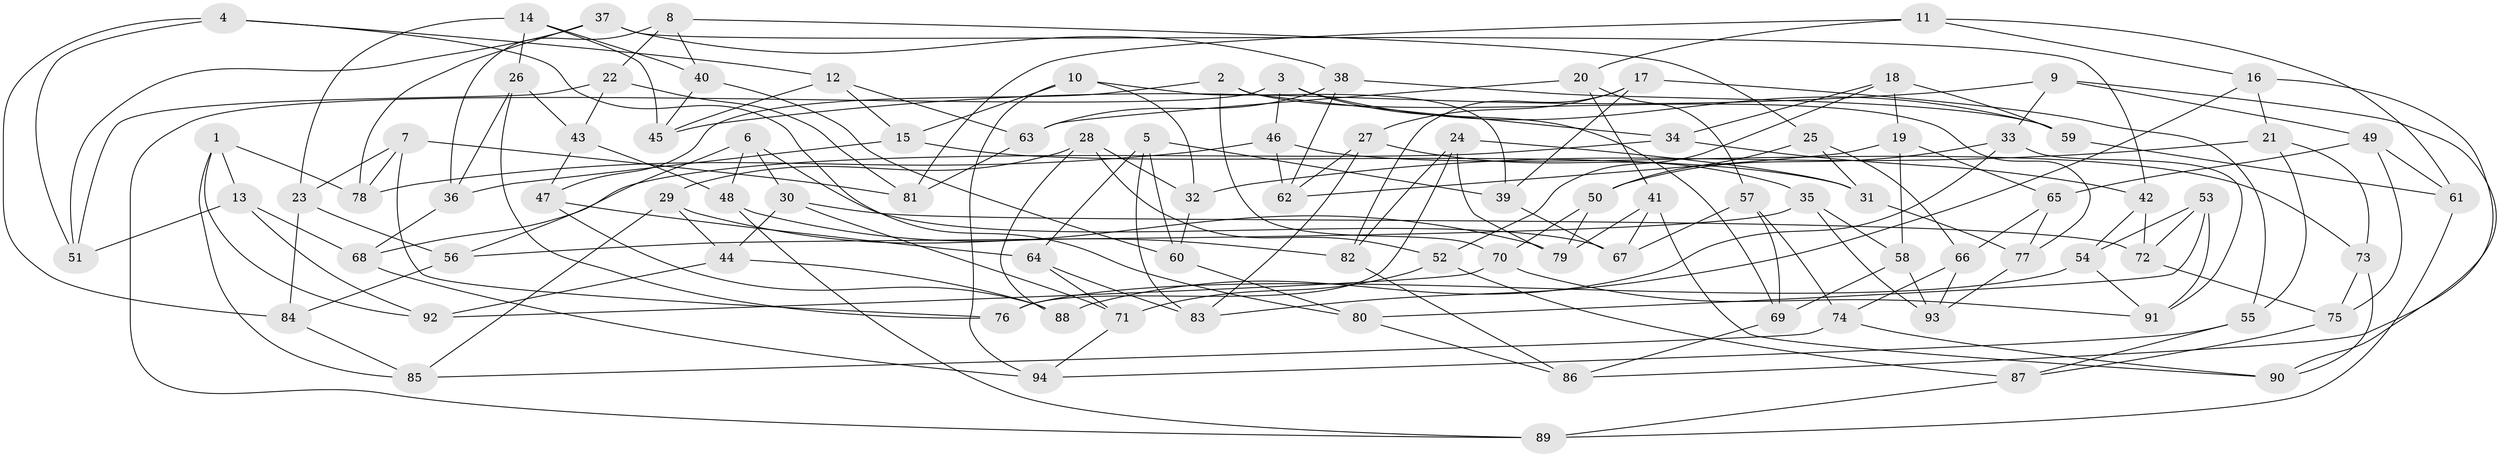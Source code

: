 // coarse degree distribution, {4: 0.14285714285714285, 8: 0.03571428571428571, 3: 0.25, 5: 0.14285714285714285, 6: 0.14285714285714285, 7: 0.17857142857142858, 11: 0.03571428571428571, 9: 0.03571428571428571, 10: 0.03571428571428571}
// Generated by graph-tools (version 1.1) at 2025/01/03/04/25 22:01:24]
// undirected, 94 vertices, 188 edges
graph export_dot {
graph [start="1"]
  node [color=gray90,style=filled];
  1;
  2;
  3;
  4;
  5;
  6;
  7;
  8;
  9;
  10;
  11;
  12;
  13;
  14;
  15;
  16;
  17;
  18;
  19;
  20;
  21;
  22;
  23;
  24;
  25;
  26;
  27;
  28;
  29;
  30;
  31;
  32;
  33;
  34;
  35;
  36;
  37;
  38;
  39;
  40;
  41;
  42;
  43;
  44;
  45;
  46;
  47;
  48;
  49;
  50;
  51;
  52;
  53;
  54;
  55;
  56;
  57;
  58;
  59;
  60;
  61;
  62;
  63;
  64;
  65;
  66;
  67;
  68;
  69;
  70;
  71;
  72;
  73;
  74;
  75;
  76;
  77;
  78;
  79;
  80;
  81;
  82;
  83;
  84;
  85;
  86;
  87;
  88;
  89;
  90;
  91;
  92;
  93;
  94;
  1 -- 85;
  1 -- 92;
  1 -- 78;
  1 -- 13;
  2 -- 47;
  2 -- 77;
  2 -- 34;
  2 -- 70;
  3 -- 59;
  3 -- 46;
  3 -- 69;
  3 -- 89;
  4 -- 51;
  4 -- 12;
  4 -- 80;
  4 -- 84;
  5 -- 64;
  5 -- 83;
  5 -- 39;
  5 -- 60;
  6 -- 67;
  6 -- 48;
  6 -- 56;
  6 -- 30;
  7 -- 81;
  7 -- 76;
  7 -- 23;
  7 -- 78;
  8 -- 40;
  8 -- 36;
  8 -- 22;
  8 -- 25;
  9 -- 45;
  9 -- 33;
  9 -- 49;
  9 -- 90;
  10 -- 39;
  10 -- 15;
  10 -- 32;
  10 -- 94;
  11 -- 61;
  11 -- 20;
  11 -- 16;
  11 -- 81;
  12 -- 63;
  12 -- 15;
  12 -- 45;
  13 -- 51;
  13 -- 68;
  13 -- 92;
  14 -- 26;
  14 -- 40;
  14 -- 23;
  14 -- 45;
  15 -- 36;
  15 -- 31;
  16 -- 21;
  16 -- 83;
  16 -- 86;
  17 -- 27;
  17 -- 39;
  17 -- 55;
  17 -- 82;
  18 -- 19;
  18 -- 59;
  18 -- 52;
  18 -- 34;
  19 -- 62;
  19 -- 65;
  19 -- 58;
  20 -- 41;
  20 -- 57;
  20 -- 63;
  21 -- 73;
  21 -- 32;
  21 -- 55;
  22 -- 43;
  22 -- 51;
  22 -- 81;
  23 -- 56;
  23 -- 84;
  24 -- 76;
  24 -- 82;
  24 -- 31;
  24 -- 79;
  25 -- 31;
  25 -- 66;
  25 -- 50;
  26 -- 36;
  26 -- 76;
  26 -- 43;
  27 -- 62;
  27 -- 83;
  27 -- 35;
  28 -- 32;
  28 -- 88;
  28 -- 29;
  28 -- 52;
  29 -- 85;
  29 -- 44;
  29 -- 82;
  30 -- 71;
  30 -- 72;
  30 -- 44;
  31 -- 77;
  32 -- 60;
  33 -- 50;
  33 -- 88;
  33 -- 91;
  34 -- 42;
  34 -- 68;
  35 -- 93;
  35 -- 58;
  35 -- 56;
  36 -- 68;
  37 -- 51;
  37 -- 42;
  37 -- 78;
  37 -- 38;
  38 -- 62;
  38 -- 63;
  38 -- 59;
  39 -- 67;
  40 -- 45;
  40 -- 60;
  41 -- 79;
  41 -- 90;
  41 -- 67;
  42 -- 54;
  42 -- 72;
  43 -- 47;
  43 -- 48;
  44 -- 92;
  44 -- 88;
  46 -- 78;
  46 -- 73;
  46 -- 62;
  47 -- 64;
  47 -- 88;
  48 -- 89;
  48 -- 79;
  49 -- 61;
  49 -- 75;
  49 -- 65;
  50 -- 79;
  50 -- 70;
  52 -- 71;
  52 -- 87;
  53 -- 54;
  53 -- 91;
  53 -- 72;
  53 -- 80;
  54 -- 91;
  54 -- 76;
  55 -- 87;
  55 -- 94;
  56 -- 84;
  57 -- 67;
  57 -- 74;
  57 -- 69;
  58 -- 93;
  58 -- 69;
  59 -- 61;
  60 -- 80;
  61 -- 89;
  63 -- 81;
  64 -- 83;
  64 -- 71;
  65 -- 77;
  65 -- 66;
  66 -- 74;
  66 -- 93;
  68 -- 94;
  69 -- 86;
  70 -- 91;
  70 -- 92;
  71 -- 94;
  72 -- 75;
  73 -- 90;
  73 -- 75;
  74 -- 85;
  74 -- 90;
  75 -- 87;
  77 -- 93;
  80 -- 86;
  82 -- 86;
  84 -- 85;
  87 -- 89;
}
